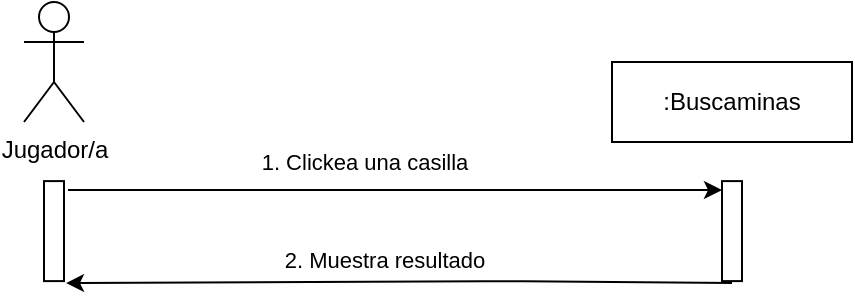 <mxfile version="15.3.0" type="github">
  <diagram id="oL1W-WvUTz3m7DZN13d7" name="Page-1">
    <mxGraphModel dx="1422" dy="746" grid="1" gridSize="10" guides="1" tooltips="1" connect="1" arrows="1" fold="1" page="1" pageScale="1" pageWidth="827" pageHeight="1169" math="0" shadow="0">
      <root>
        <mxCell id="0" />
        <mxCell id="1" parent="0" />
        <mxCell id="Kqfe2xbXdFwDLwD3AbcV-1" value="Jugador/a" style="shape=umlActor;verticalLabelPosition=bottom;verticalAlign=top;html=1;outlineConnect=0;" vertex="1" parent="1">
          <mxGeometry x="120" y="130" width="30" height="60" as="geometry" />
        </mxCell>
        <mxCell id="Kqfe2xbXdFwDLwD3AbcV-2" value="" style="html=1;points=[];perimeter=orthogonalPerimeter;" vertex="1" parent="1">
          <mxGeometry x="130" y="219.55" width="10" height="50" as="geometry" />
        </mxCell>
        <mxCell id="Kqfe2xbXdFwDLwD3AbcV-3" value=":Buscaminas" style="rounded=0;whiteSpace=wrap;html=1;" vertex="1" parent="1">
          <mxGeometry x="414" y="160" width="120" height="40" as="geometry" />
        </mxCell>
        <mxCell id="Kqfe2xbXdFwDLwD3AbcV-4" value="" style="html=1;points=[];perimeter=orthogonalPerimeter;" vertex="1" parent="1">
          <mxGeometry x="469" y="219.55" width="10" height="50" as="geometry" />
        </mxCell>
        <mxCell id="Kqfe2xbXdFwDLwD3AbcV-5" value="" style="endArrow=classic;html=1;exitX=1.2;exitY=0.089;exitDx=0;exitDy=0;exitPerimeter=0;entryX=0;entryY=0.089;entryDx=0;entryDy=0;entryPerimeter=0;" edge="1" parent="1" source="Kqfe2xbXdFwDLwD3AbcV-2" target="Kqfe2xbXdFwDLwD3AbcV-4">
          <mxGeometry width="50" height="50" relative="1" as="geometry">
            <mxPoint x="230" y="39.55" as="sourcePoint" />
            <mxPoint x="470" y="19.55" as="targetPoint" />
          </mxGeometry>
        </mxCell>
        <mxCell id="Kqfe2xbXdFwDLwD3AbcV-6" value="1. Clickea una casilla" style="edgeLabel;html=1;align=center;verticalAlign=middle;resizable=0;points=[];" vertex="1" connectable="0" parent="Kqfe2xbXdFwDLwD3AbcV-5">
          <mxGeometry x="-0.37" y="-1" relative="1" as="geometry">
            <mxPoint x="45" y="-15" as="offset" />
          </mxGeometry>
        </mxCell>
        <mxCell id="Kqfe2xbXdFwDLwD3AbcV-7" value="" style="endArrow=classic;html=1;entryX=1.1;entryY=1.02;entryDx=0;entryDy=0;entryPerimeter=0;" edge="1" parent="1" target="Kqfe2xbXdFwDLwD3AbcV-2">
          <mxGeometry width="50" height="50" relative="1" as="geometry">
            <mxPoint x="474" y="270.55" as="sourcePoint" />
            <mxPoint x="280" y="39.55" as="targetPoint" />
            <Array as="points">
              <mxPoint x="360" y="269.55" />
            </Array>
          </mxGeometry>
        </mxCell>
        <mxCell id="Kqfe2xbXdFwDLwD3AbcV-8" value="2. Muestra resultado" style="edgeLabel;html=1;align=center;verticalAlign=middle;resizable=0;points=[];" vertex="1" connectable="0" parent="Kqfe2xbXdFwDLwD3AbcV-7">
          <mxGeometry x="0.2" relative="1" as="geometry">
            <mxPoint x="26" y="-11" as="offset" />
          </mxGeometry>
        </mxCell>
      </root>
    </mxGraphModel>
  </diagram>
</mxfile>
